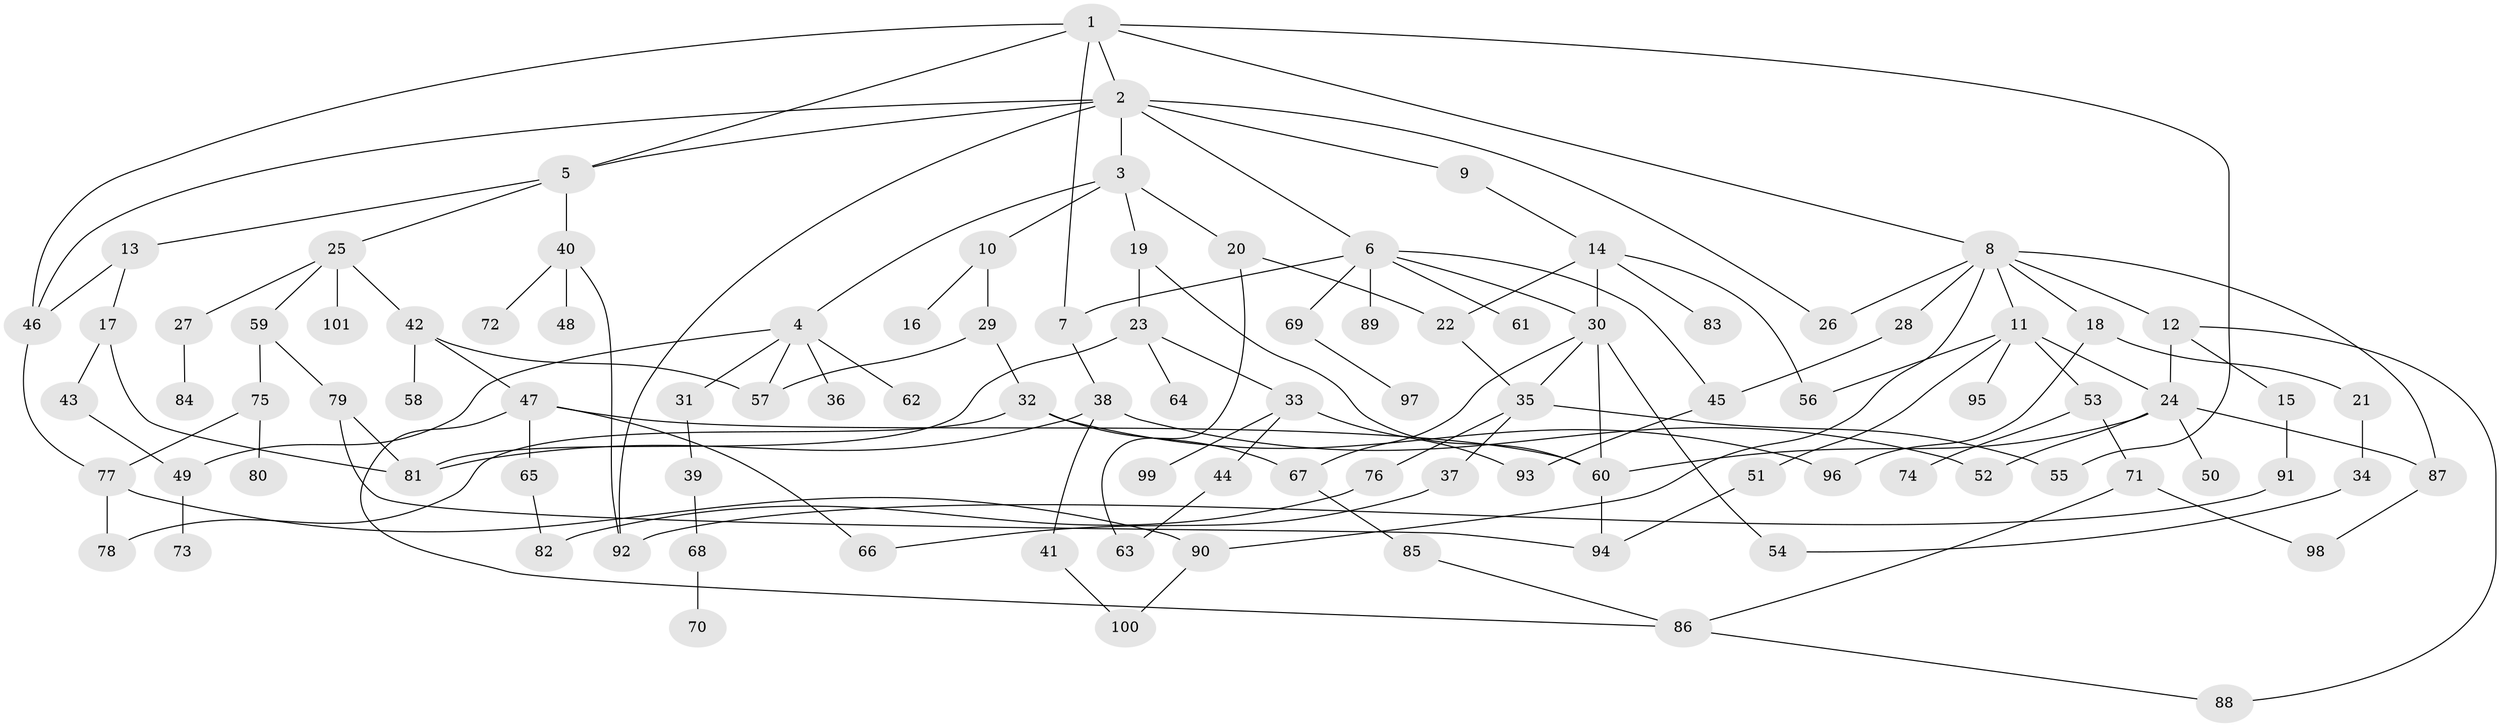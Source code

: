 // Generated by graph-tools (version 1.1) at 2025/34/03/09/25 02:34:28]
// undirected, 101 vertices, 142 edges
graph export_dot {
graph [start="1"]
  node [color=gray90,style=filled];
  1;
  2;
  3;
  4;
  5;
  6;
  7;
  8;
  9;
  10;
  11;
  12;
  13;
  14;
  15;
  16;
  17;
  18;
  19;
  20;
  21;
  22;
  23;
  24;
  25;
  26;
  27;
  28;
  29;
  30;
  31;
  32;
  33;
  34;
  35;
  36;
  37;
  38;
  39;
  40;
  41;
  42;
  43;
  44;
  45;
  46;
  47;
  48;
  49;
  50;
  51;
  52;
  53;
  54;
  55;
  56;
  57;
  58;
  59;
  60;
  61;
  62;
  63;
  64;
  65;
  66;
  67;
  68;
  69;
  70;
  71;
  72;
  73;
  74;
  75;
  76;
  77;
  78;
  79;
  80;
  81;
  82;
  83;
  84;
  85;
  86;
  87;
  88;
  89;
  90;
  91;
  92;
  93;
  94;
  95;
  96;
  97;
  98;
  99;
  100;
  101;
  1 -- 2;
  1 -- 5;
  1 -- 7;
  1 -- 8;
  1 -- 46;
  1 -- 55;
  2 -- 3;
  2 -- 6;
  2 -- 9;
  2 -- 92;
  2 -- 26;
  2 -- 46;
  2 -- 5;
  3 -- 4;
  3 -- 10;
  3 -- 19;
  3 -- 20;
  4 -- 31;
  4 -- 36;
  4 -- 49;
  4 -- 62;
  4 -- 57;
  5 -- 13;
  5 -- 25;
  5 -- 40;
  6 -- 30;
  6 -- 45;
  6 -- 61;
  6 -- 69;
  6 -- 89;
  6 -- 7;
  7 -- 38;
  8 -- 11;
  8 -- 12;
  8 -- 18;
  8 -- 26;
  8 -- 28;
  8 -- 90;
  8 -- 87;
  9 -- 14;
  10 -- 16;
  10 -- 29;
  11 -- 51;
  11 -- 53;
  11 -- 95;
  11 -- 56;
  11 -- 24;
  12 -- 15;
  12 -- 24;
  12 -- 88;
  13 -- 17;
  13 -- 46;
  14 -- 22;
  14 -- 56;
  14 -- 83;
  14 -- 30;
  15 -- 91;
  17 -- 43;
  17 -- 81;
  18 -- 21;
  18 -- 96;
  19 -- 23;
  19 -- 60;
  20 -- 63;
  20 -- 22;
  21 -- 34;
  22 -- 35;
  23 -- 33;
  23 -- 64;
  23 -- 81;
  24 -- 50;
  24 -- 52;
  24 -- 87;
  24 -- 60;
  25 -- 27;
  25 -- 42;
  25 -- 59;
  25 -- 101;
  27 -- 84;
  28 -- 45;
  29 -- 32;
  29 -- 57;
  30 -- 35;
  30 -- 67;
  30 -- 60;
  30 -- 54;
  31 -- 39;
  32 -- 67;
  32 -- 96;
  32 -- 78;
  33 -- 44;
  33 -- 93;
  33 -- 99;
  34 -- 54;
  35 -- 37;
  35 -- 76;
  35 -- 55;
  37 -- 66;
  38 -- 41;
  38 -- 81;
  38 -- 52;
  39 -- 68;
  40 -- 48;
  40 -- 72;
  40 -- 92;
  41 -- 100;
  42 -- 47;
  42 -- 57;
  42 -- 58;
  43 -- 49;
  44 -- 63;
  45 -- 93;
  46 -- 77;
  47 -- 60;
  47 -- 65;
  47 -- 86;
  47 -- 66;
  49 -- 73;
  51 -- 94;
  53 -- 71;
  53 -- 74;
  59 -- 75;
  59 -- 79;
  60 -- 94;
  65 -- 82;
  67 -- 85;
  68 -- 70;
  69 -- 97;
  71 -- 98;
  71 -- 86;
  75 -- 77;
  75 -- 80;
  76 -- 82;
  77 -- 78;
  77 -- 90;
  79 -- 94;
  79 -- 81;
  85 -- 86;
  86 -- 88;
  87 -- 98;
  90 -- 100;
  91 -- 92;
}
